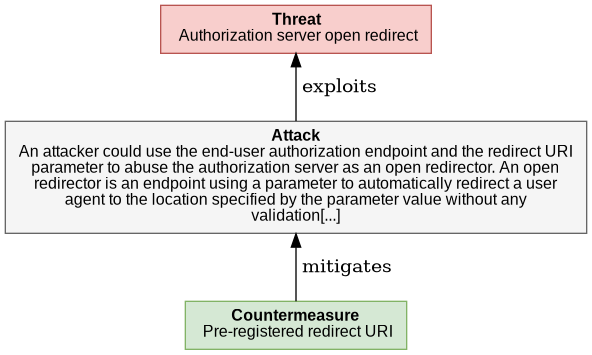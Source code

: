  

@startuml
digraph G {
rankdir="BT";
  node [shape=plaintext, fontname="Arial" fontsize="12"];
    "OPEN_REDIRECTOR" [ fillcolor="#F8CECC", style=filled, shape=polygon, color="#B85450"
    label= 
    <<table border="0" cellborder="0" cellspacing="0">
     <tr><td align="center"><b>Threat</b><br/> 

Authorization server open redirect
</td></tr>
   </table>>
   ];
    
"OPEN_REDIRECTOR_attack" [ fillcolor="#f5f5f5", style=filled, shape=polygon, color="#666666", label =     
    <<table border="0" cellborder="0" cellspacing="0">
     <tr><td align="center"><b>Attack</b><br/>

An attacker could use the end-user authorization endpoint and the redirect URI<br/>parameter to abuse the authorization server as an open redirector. An open<br/>redirector is an endpoint using a parameter to automatically redirect a user<br/>agent to the location specified by the parameter value without any<br/>validation[...]
</td></tr>
   </table>>
    ]

"OPEN_REDIRECTOR_attack" -> "OPEN_REDIRECTOR"  [label = " exploits"]

    "OPEN_REDIRECTOR_countermeasure0" [ 
       fillcolor="#D5E8D4", style=filled, shape=polygon, color="#82B366", label =     
    <<table border="0" cellborder="0" cellspacing="0">
     <tr><td align="left"><b>Countermeasure</b><br/> 

Pre-registered redirect URI
</td></tr>
   </table>>
   ]

     "OPEN_REDIRECTOR_countermeasure0" -> "OPEN_REDIRECTOR_attack" [label = " mitigates"]

}
@enduml

